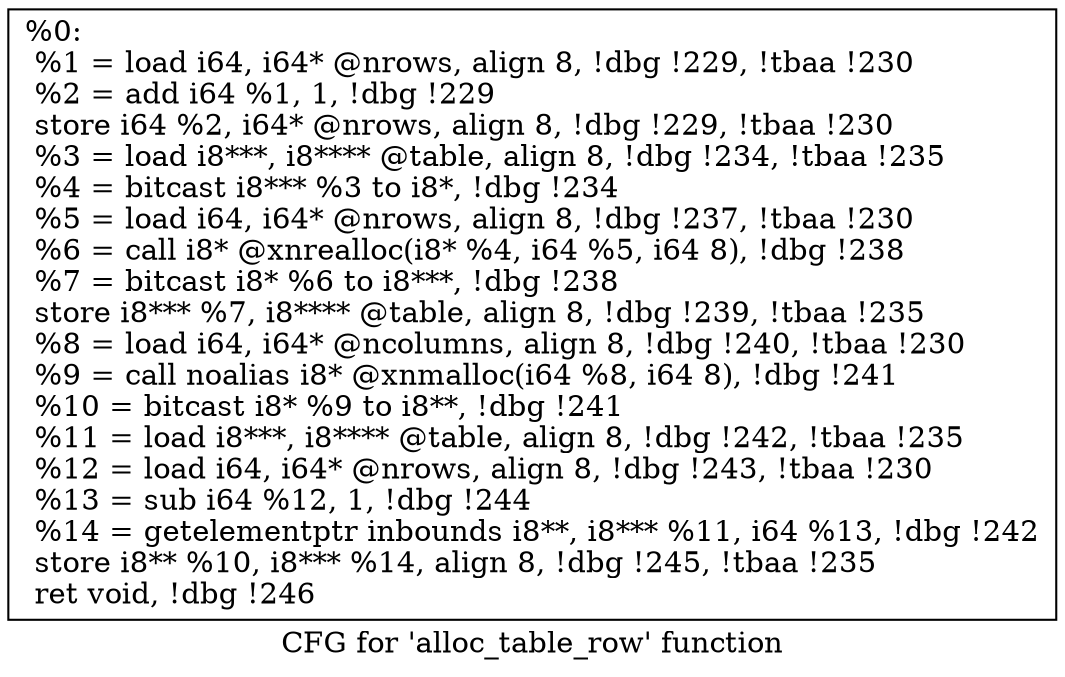 digraph "CFG for 'alloc_table_row' function" {
	label="CFG for 'alloc_table_row' function";

	Node0xcca390 [shape=record,label="{%0:\l  %1 = load i64, i64* @nrows, align 8, !dbg !229, !tbaa !230\l  %2 = add i64 %1, 1, !dbg !229\l  store i64 %2, i64* @nrows, align 8, !dbg !229, !tbaa !230\l  %3 = load i8***, i8**** @table, align 8, !dbg !234, !tbaa !235\l  %4 = bitcast i8*** %3 to i8*, !dbg !234\l  %5 = load i64, i64* @nrows, align 8, !dbg !237, !tbaa !230\l  %6 = call i8* @xnrealloc(i8* %4, i64 %5, i64 8), !dbg !238\l  %7 = bitcast i8* %6 to i8***, !dbg !238\l  store i8*** %7, i8**** @table, align 8, !dbg !239, !tbaa !235\l  %8 = load i64, i64* @ncolumns, align 8, !dbg !240, !tbaa !230\l  %9 = call noalias i8* @xnmalloc(i64 %8, i64 8), !dbg !241\l  %10 = bitcast i8* %9 to i8**, !dbg !241\l  %11 = load i8***, i8**** @table, align 8, !dbg !242, !tbaa !235\l  %12 = load i64, i64* @nrows, align 8, !dbg !243, !tbaa !230\l  %13 = sub i64 %12, 1, !dbg !244\l  %14 = getelementptr inbounds i8**, i8*** %11, i64 %13, !dbg !242\l  store i8** %10, i8*** %14, align 8, !dbg !245, !tbaa !235\l  ret void, !dbg !246\l}"];
}
